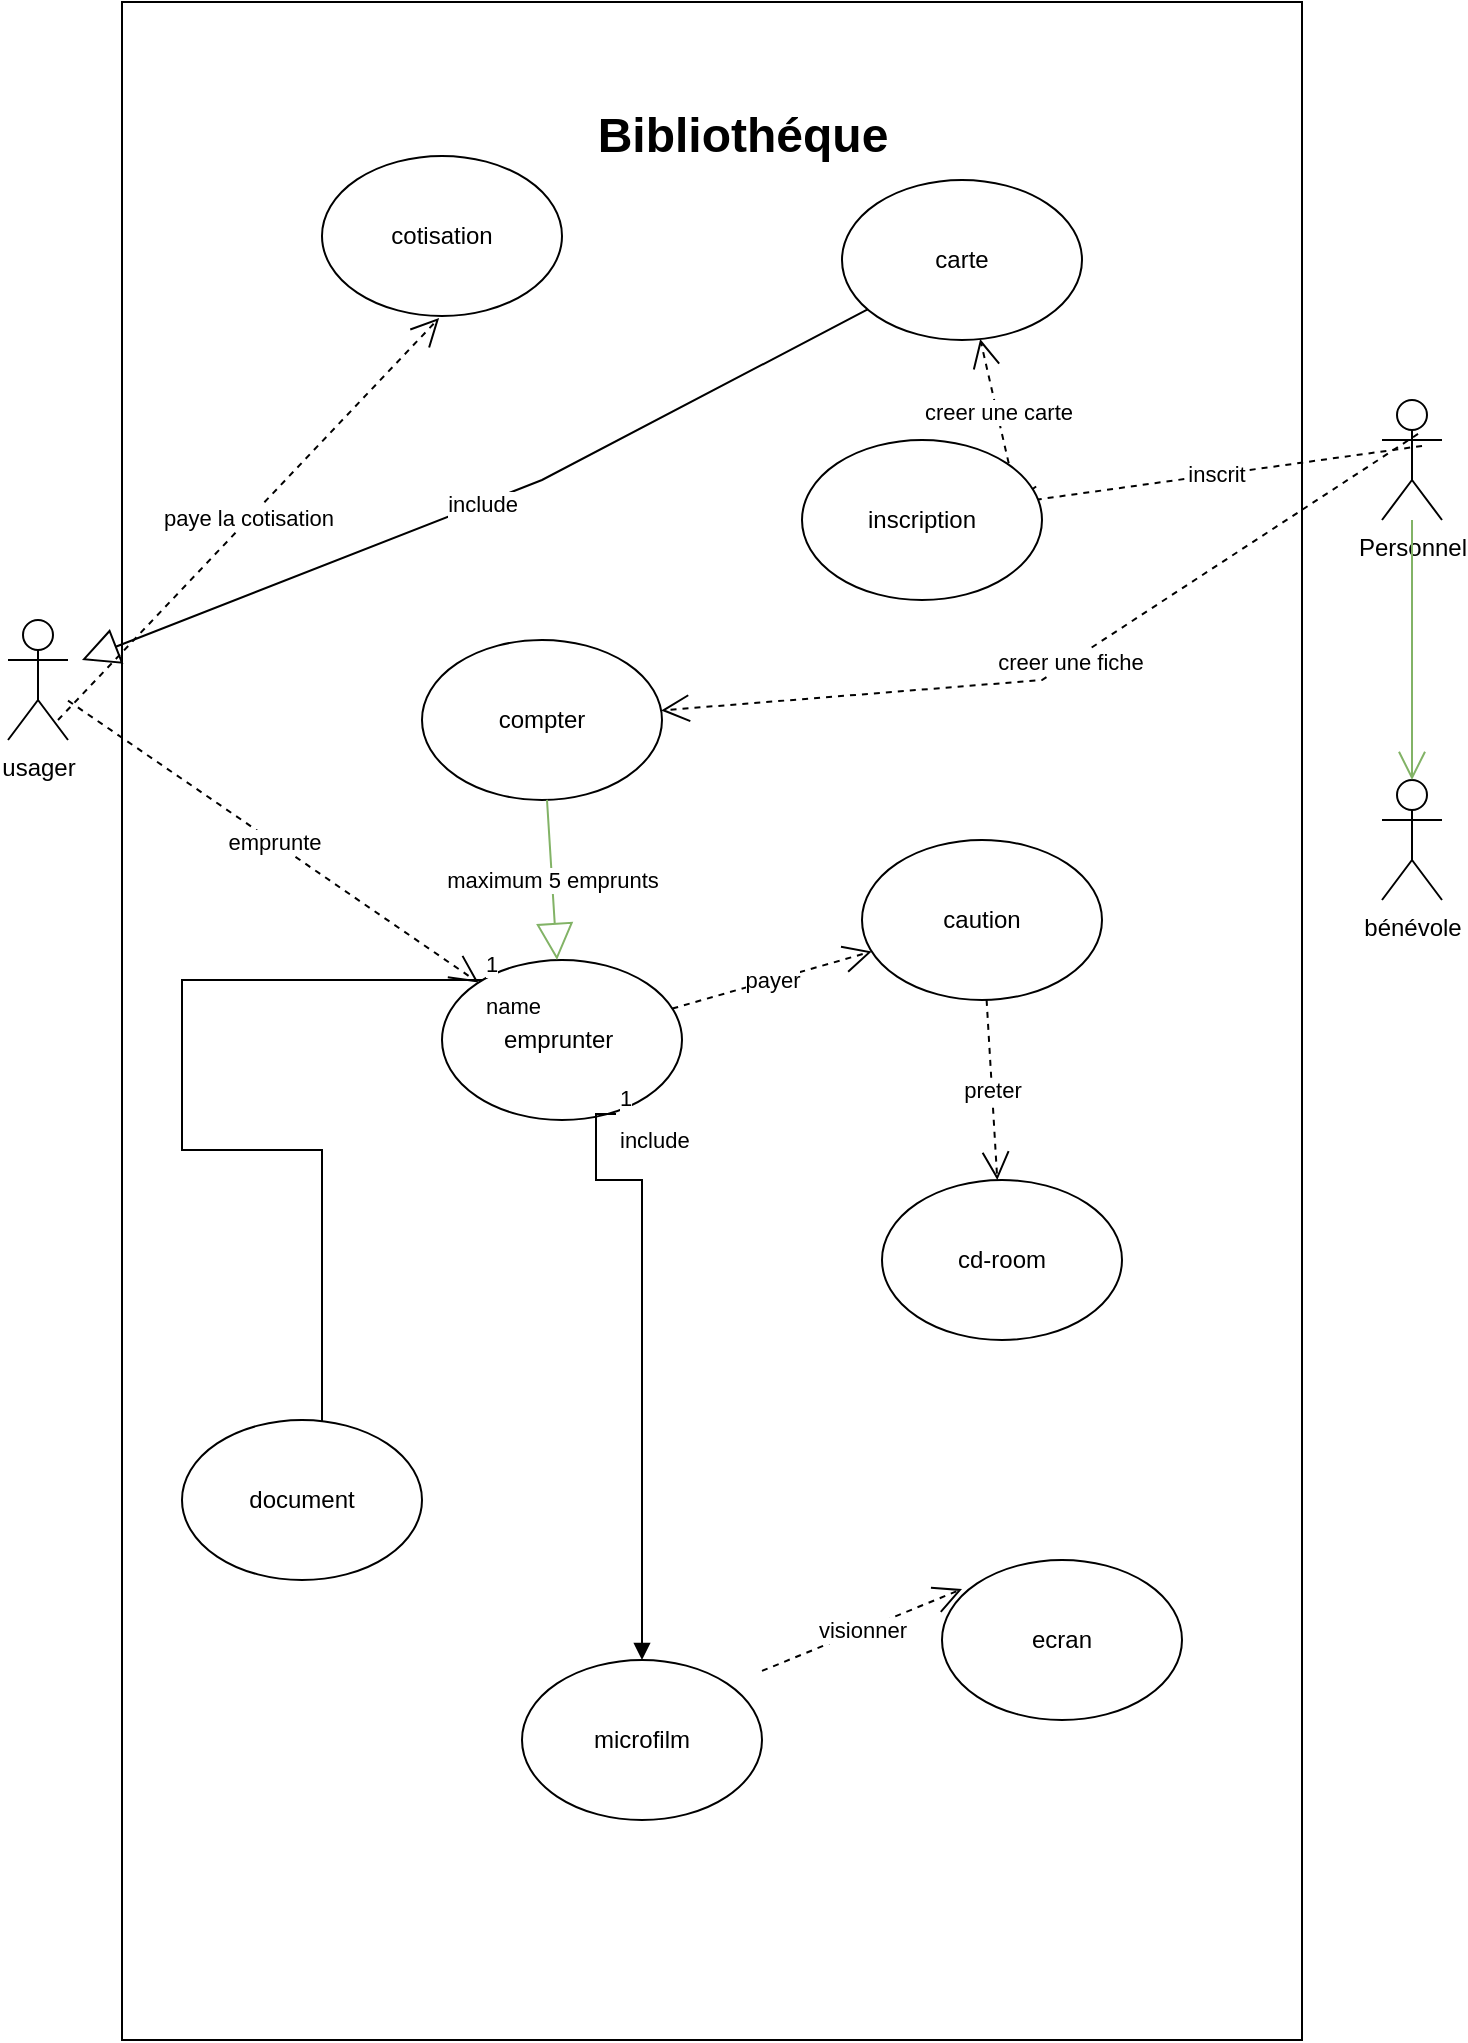<mxfile version="15.9.6" type="github">
  <diagram id="lQ0a94lmdzaRWGr032du" name="Page-1">
    <mxGraphModel dx="1350" dy="1942" grid="1" gridSize="10" guides="1" tooltips="1" connect="1" arrows="1" fold="1" page="1" pageScale="1" pageWidth="827" pageHeight="1169" math="0" shadow="0">
      <root>
        <mxCell id="0" />
        <mxCell id="1" parent="0" />
        <mxCell id="cyPY-RiiTBD_quAvL_1w-2" value="" style="rounded=0;whiteSpace=wrap;html=1;direction=south;" parent="1" vertex="1">
          <mxGeometry x="90" y="-1169" width="590" height="1019" as="geometry" />
        </mxCell>
        <mxCell id="cyPY-RiiTBD_quAvL_1w-3" value="&lt;font style=&quot;font-size: 24px&quot;&gt;&lt;b&gt;Bibliothéque&lt;/b&gt;&lt;/font&gt;" style="text;html=1;align=center;verticalAlign=middle;resizable=0;points=[];autosize=1;strokeColor=none;fillColor=none;" parent="1" vertex="1">
          <mxGeometry x="320" y="-1112" width="160" height="20" as="geometry" />
        </mxCell>
        <mxCell id="BAWyOKDqcm1cY8Z2Vvxt-1" value="usager" style="shape=umlActor;verticalLabelPosition=bottom;verticalAlign=top;html=1;outlineConnect=0;" parent="1" vertex="1">
          <mxGeometry x="33" y="-860" width="30" height="60" as="geometry" />
        </mxCell>
        <mxCell id="3aq6WHKHXTk7e97wV0Vl-1" value="Personnel" style="shape=umlActor;verticalLabelPosition=bottom;verticalAlign=top;html=1;" parent="1" vertex="1">
          <mxGeometry x="720" y="-970" width="30" height="60" as="geometry" />
        </mxCell>
        <mxCell id="3aq6WHKHXTk7e97wV0Vl-2" value="bénévole" style="shape=umlActor;verticalLabelPosition=bottom;verticalAlign=top;html=1;" parent="1" vertex="1">
          <mxGeometry x="720" y="-780" width="30" height="60" as="geometry" />
        </mxCell>
        <mxCell id="3aq6WHKHXTk7e97wV0Vl-21" value="inscrit" style="endArrow=open;endSize=12;dashed=1;html=1;rounded=0;exitX=0.667;exitY=0.383;exitDx=0;exitDy=0;exitPerimeter=0;" parent="1" source="3aq6WHKHXTk7e97wV0Vl-1" edge="1">
          <mxGeometry width="160" relative="1" as="geometry">
            <mxPoint x="710" y="-990" as="sourcePoint" />
            <mxPoint x="534" y="-918.35" as="targetPoint" />
          </mxGeometry>
        </mxCell>
        <mxCell id="3aq6WHKHXTk7e97wV0Vl-22" value="creer une carte" style="endArrow=open;endSize=12;dashed=1;html=1;rounded=0;exitX=1.017;exitY=0.083;exitDx=0;exitDy=0;exitPerimeter=0;" parent="1" target="pSuiWLKc2Pd21CItgWu_-2" edge="1">
          <mxGeometry width="160" relative="1" as="geometry">
            <mxPoint x="536.04" y="-926.68" as="sourcePoint" />
            <mxPoint x="479.955" y="-1011" as="targetPoint" />
          </mxGeometry>
        </mxCell>
        <mxCell id="3aq6WHKHXTk7e97wV0Vl-25" value="paye la cotisation" style="endArrow=open;endSize=12;dashed=1;html=1;rounded=0;" parent="1" edge="1">
          <mxGeometry width="160" relative="1" as="geometry">
            <mxPoint x="58" y="-810" as="sourcePoint" />
            <mxPoint x="248.558" y="-1011" as="targetPoint" />
          </mxGeometry>
        </mxCell>
        <mxCell id="3aq6WHKHXTk7e97wV0Vl-27" value="emprunte" style="endArrow=open;endSize=12;dashed=1;html=1;rounded=0;" parent="1" source="BAWyOKDqcm1cY8Z2Vvxt-1" target="3aq6WHKHXTk7e97wV0Vl-32" edge="1">
          <mxGeometry width="160" relative="1" as="geometry">
            <mxPoint x="330" y="-810" as="sourcePoint" />
            <mxPoint x="490" y="-810" as="targetPoint" />
          </mxGeometry>
        </mxCell>
        <mxCell id="3aq6WHKHXTk7e97wV0Vl-29" value="caution" style="ellipse;whiteSpace=wrap;html=1;shadow=0;" parent="1" vertex="1">
          <mxGeometry x="460" y="-750" width="120" height="80" as="geometry" />
        </mxCell>
        <mxCell id="3aq6WHKHXTk7e97wV0Vl-30" value="preter" style="endArrow=open;endSize=12;dashed=1;html=1;rounded=0;" parent="1" source="3aq6WHKHXTk7e97wV0Vl-29" target="pSuiWLKc2Pd21CItgWu_-4" edge="1">
          <mxGeometry width="160" relative="1" as="geometry">
            <mxPoint x="330" y="-710" as="sourcePoint" />
            <mxPoint x="529.231" y="-600" as="targetPoint" />
          </mxGeometry>
        </mxCell>
        <mxCell id="3aq6WHKHXTk7e97wV0Vl-32" value="emprunter&amp;nbsp;" style="ellipse;whiteSpace=wrap;html=1;shadow=0;" parent="1" vertex="1">
          <mxGeometry x="250" y="-690" width="120" height="80" as="geometry" />
        </mxCell>
        <mxCell id="3aq6WHKHXTk7e97wV0Vl-33" value="payer" style="endArrow=open;endSize=12;dashed=1;html=1;rounded=0;" parent="1" source="3aq6WHKHXTk7e97wV0Vl-32" target="3aq6WHKHXTk7e97wV0Vl-29" edge="1">
          <mxGeometry width="160" relative="1" as="geometry">
            <mxPoint x="330" y="-710" as="sourcePoint" />
            <mxPoint x="490" y="-710" as="targetPoint" />
          </mxGeometry>
        </mxCell>
        <mxCell id="3aq6WHKHXTk7e97wV0Vl-34" value="creer une fiche" style="endArrow=open;endSize=12;dashed=1;html=1;rounded=0;exitX=0.6;exitY=0.283;exitDx=0;exitDy=0;exitPerimeter=0;" parent="1" source="3aq6WHKHXTk7e97wV0Vl-1" target="pSuiWLKc2Pd21CItgWu_-8" edge="1">
          <mxGeometry width="160" relative="1" as="geometry">
            <mxPoint x="330" y="-760" as="sourcePoint" />
            <mxPoint x="490" y="-760" as="targetPoint" />
            <Array as="points">
              <mxPoint x="550" y="-830" />
            </Array>
          </mxGeometry>
        </mxCell>
        <mxCell id="-gihN05Qc6N_xUoZX9xH-1" value="" style="endArrow=open;endFill=1;endSize=12;html=1;rounded=0;fillColor=#d5e8d4;strokeColor=#82b366;" parent="1" source="3aq6WHKHXTk7e97wV0Vl-1" target="3aq6WHKHXTk7e97wV0Vl-2" edge="1">
          <mxGeometry width="160" relative="1" as="geometry">
            <mxPoint x="740" y="-750.5" as="sourcePoint" />
            <mxPoint x="930" y="-760" as="targetPoint" />
          </mxGeometry>
        </mxCell>
        <mxCell id="-gihN05Qc6N_xUoZX9xH-2" value="visionner" style="endArrow=open;endSize=12;dashed=1;html=1;rounded=0;" parent="1" edge="1">
          <mxGeometry width="160" relative="1" as="geometry">
            <mxPoint x="410" y="-334.545" as="sourcePoint" />
            <mxPoint x="510" y="-375.455" as="targetPoint" />
          </mxGeometry>
        </mxCell>
        <mxCell id="-gihN05Qc6N_xUoZX9xH-3" value="name" style="endArrow=block;endFill=1;html=1;edgeStyle=orthogonalEdgeStyle;align=left;verticalAlign=top;rounded=0;" parent="1" source="3aq6WHKHXTk7e97wV0Vl-32" edge="1">
          <mxGeometry x="-1" relative="1" as="geometry">
            <mxPoint x="330" y="-560" as="sourcePoint" />
            <mxPoint x="190" y="-450" as="targetPoint" />
            <Array as="points">
              <mxPoint x="120" y="-680" />
              <mxPoint x="120" y="-595" />
              <mxPoint x="190" y="-595" />
            </Array>
          </mxGeometry>
        </mxCell>
        <mxCell id="-gihN05Qc6N_xUoZX9xH-4" value="1" style="edgeLabel;resizable=0;html=1;align=left;verticalAlign=bottom;" parent="-gihN05Qc6N_xUoZX9xH-3" connectable="0" vertex="1">
          <mxGeometry x="-1" relative="1" as="geometry" />
        </mxCell>
        <mxCell id="-gihN05Qc6N_xUoZX9xH-5" value="include" style="endArrow=block;endSize=16;endFill=0;html=1;rounded=0;" parent="1" source="pSuiWLKc2Pd21CItgWu_-2" edge="1">
          <mxGeometry width="160" relative="1" as="geometry">
            <mxPoint x="416.757" y="-1011" as="sourcePoint" />
            <mxPoint x="70" y="-840" as="targetPoint" />
            <Array as="points">
              <mxPoint x="300" y="-930" />
            </Array>
          </mxGeometry>
        </mxCell>
        <mxCell id="-gihN05Qc6N_xUoZX9xH-6" value="include" style="endArrow=block;endFill=1;html=1;edgeStyle=orthogonalEdgeStyle;align=left;verticalAlign=top;rounded=0;exitX=0.725;exitY=0.963;exitDx=0;exitDy=0;exitPerimeter=0;" parent="1" source="3aq6WHKHXTk7e97wV0Vl-32" edge="1">
          <mxGeometry x="-1" relative="1" as="geometry">
            <mxPoint x="330" y="-450" as="sourcePoint" />
            <mxPoint x="350" y="-340" as="targetPoint" />
            <Array as="points">
              <mxPoint x="327" y="-580" />
              <mxPoint x="350" y="-580" />
            </Array>
          </mxGeometry>
        </mxCell>
        <mxCell id="-gihN05Qc6N_xUoZX9xH-7" value="1" style="edgeLabel;resizable=0;html=1;align=left;verticalAlign=bottom;" parent="-gihN05Qc6N_xUoZX9xH-6" connectable="0" vertex="1">
          <mxGeometry x="-1" relative="1" as="geometry" />
        </mxCell>
        <mxCell id="pSuiWLKc2Pd21CItgWu_-1" value="cotisation" style="ellipse;whiteSpace=wrap;html=1;" vertex="1" parent="1">
          <mxGeometry x="190" y="-1092" width="120" height="80" as="geometry" />
        </mxCell>
        <mxCell id="pSuiWLKc2Pd21CItgWu_-2" value="carte" style="ellipse;whiteSpace=wrap;html=1;" vertex="1" parent="1">
          <mxGeometry x="450" y="-1080" width="120" height="80" as="geometry" />
        </mxCell>
        <mxCell id="pSuiWLKc2Pd21CItgWu_-3" value="inscription" style="ellipse;whiteSpace=wrap;html=1;" vertex="1" parent="1">
          <mxGeometry x="430" y="-950" width="120" height="80" as="geometry" />
        </mxCell>
        <mxCell id="pSuiWLKc2Pd21CItgWu_-4" value="cd-room" style="ellipse;whiteSpace=wrap;html=1;" vertex="1" parent="1">
          <mxGeometry x="470" y="-580" width="120" height="80" as="geometry" />
        </mxCell>
        <mxCell id="pSuiWLKc2Pd21CItgWu_-5" value="document" style="ellipse;whiteSpace=wrap;html=1;" vertex="1" parent="1">
          <mxGeometry x="120" y="-460" width="120" height="80" as="geometry" />
        </mxCell>
        <mxCell id="pSuiWLKc2Pd21CItgWu_-6" value="microfilm" style="ellipse;whiteSpace=wrap;html=1;" vertex="1" parent="1">
          <mxGeometry x="290" y="-340" width="120" height="80" as="geometry" />
        </mxCell>
        <mxCell id="pSuiWLKc2Pd21CItgWu_-7" value="ecran" style="ellipse;whiteSpace=wrap;html=1;" vertex="1" parent="1">
          <mxGeometry x="500" y="-390" width="120" height="80" as="geometry" />
        </mxCell>
        <mxCell id="pSuiWLKc2Pd21CItgWu_-8" value="compter" style="ellipse;whiteSpace=wrap;html=1;" vertex="1" parent="1">
          <mxGeometry x="240" y="-850" width="120" height="80" as="geometry" />
        </mxCell>
        <mxCell id="pSuiWLKc2Pd21CItgWu_-9" value="maximum 5 emprunts" style="endArrow=block;endSize=16;endFill=0;html=1;rounded=0;fillColor=#d5e8d4;strokeColor=#82b366;" edge="1" parent="1" source="pSuiWLKc2Pd21CItgWu_-8" target="3aq6WHKHXTk7e97wV0Vl-32">
          <mxGeometry width="160" relative="1" as="geometry">
            <mxPoint x="330" y="-560" as="sourcePoint" />
            <mxPoint x="490" y="-560" as="targetPoint" />
          </mxGeometry>
        </mxCell>
      </root>
    </mxGraphModel>
  </diagram>
</mxfile>
